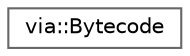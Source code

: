 digraph "Graphical Class Hierarchy"
{
 // LATEX_PDF_SIZE
  bgcolor="transparent";
  edge [fontname=Helvetica,fontsize=10,labelfontname=Helvetica,labelfontsize=10];
  node [fontname=Helvetica,fontsize=10,shape=box,height=0.2,width=0.4];
  rankdir="LR";
  Node0 [id="Node000000",label="via::Bytecode",height=0.2,width=0.4,color="grey40", fillcolor="white", style="filled",URL="$structvia_1_1Bytecode.html",tooltip=" "];
}
